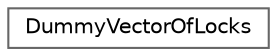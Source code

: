 digraph "Graphical Class Hierarchy"
{
 // LATEX_PDF_SIZE
  bgcolor="transparent";
  edge [fontname=Helvetica,fontsize=10,labelfontname=Helvetica,labelfontsize=10];
  node [fontname=Helvetica,fontsize=10,shape=box,height=0.2,width=0.4];
  rankdir="LR";
  Node0 [id="Node000000",label="DummyVectorOfLocks",height=0.2,width=0.4,color="grey40", fillcolor="white", style="filled",URL="$structDummyVectorOfLocks.html",tooltip=" "];
}
